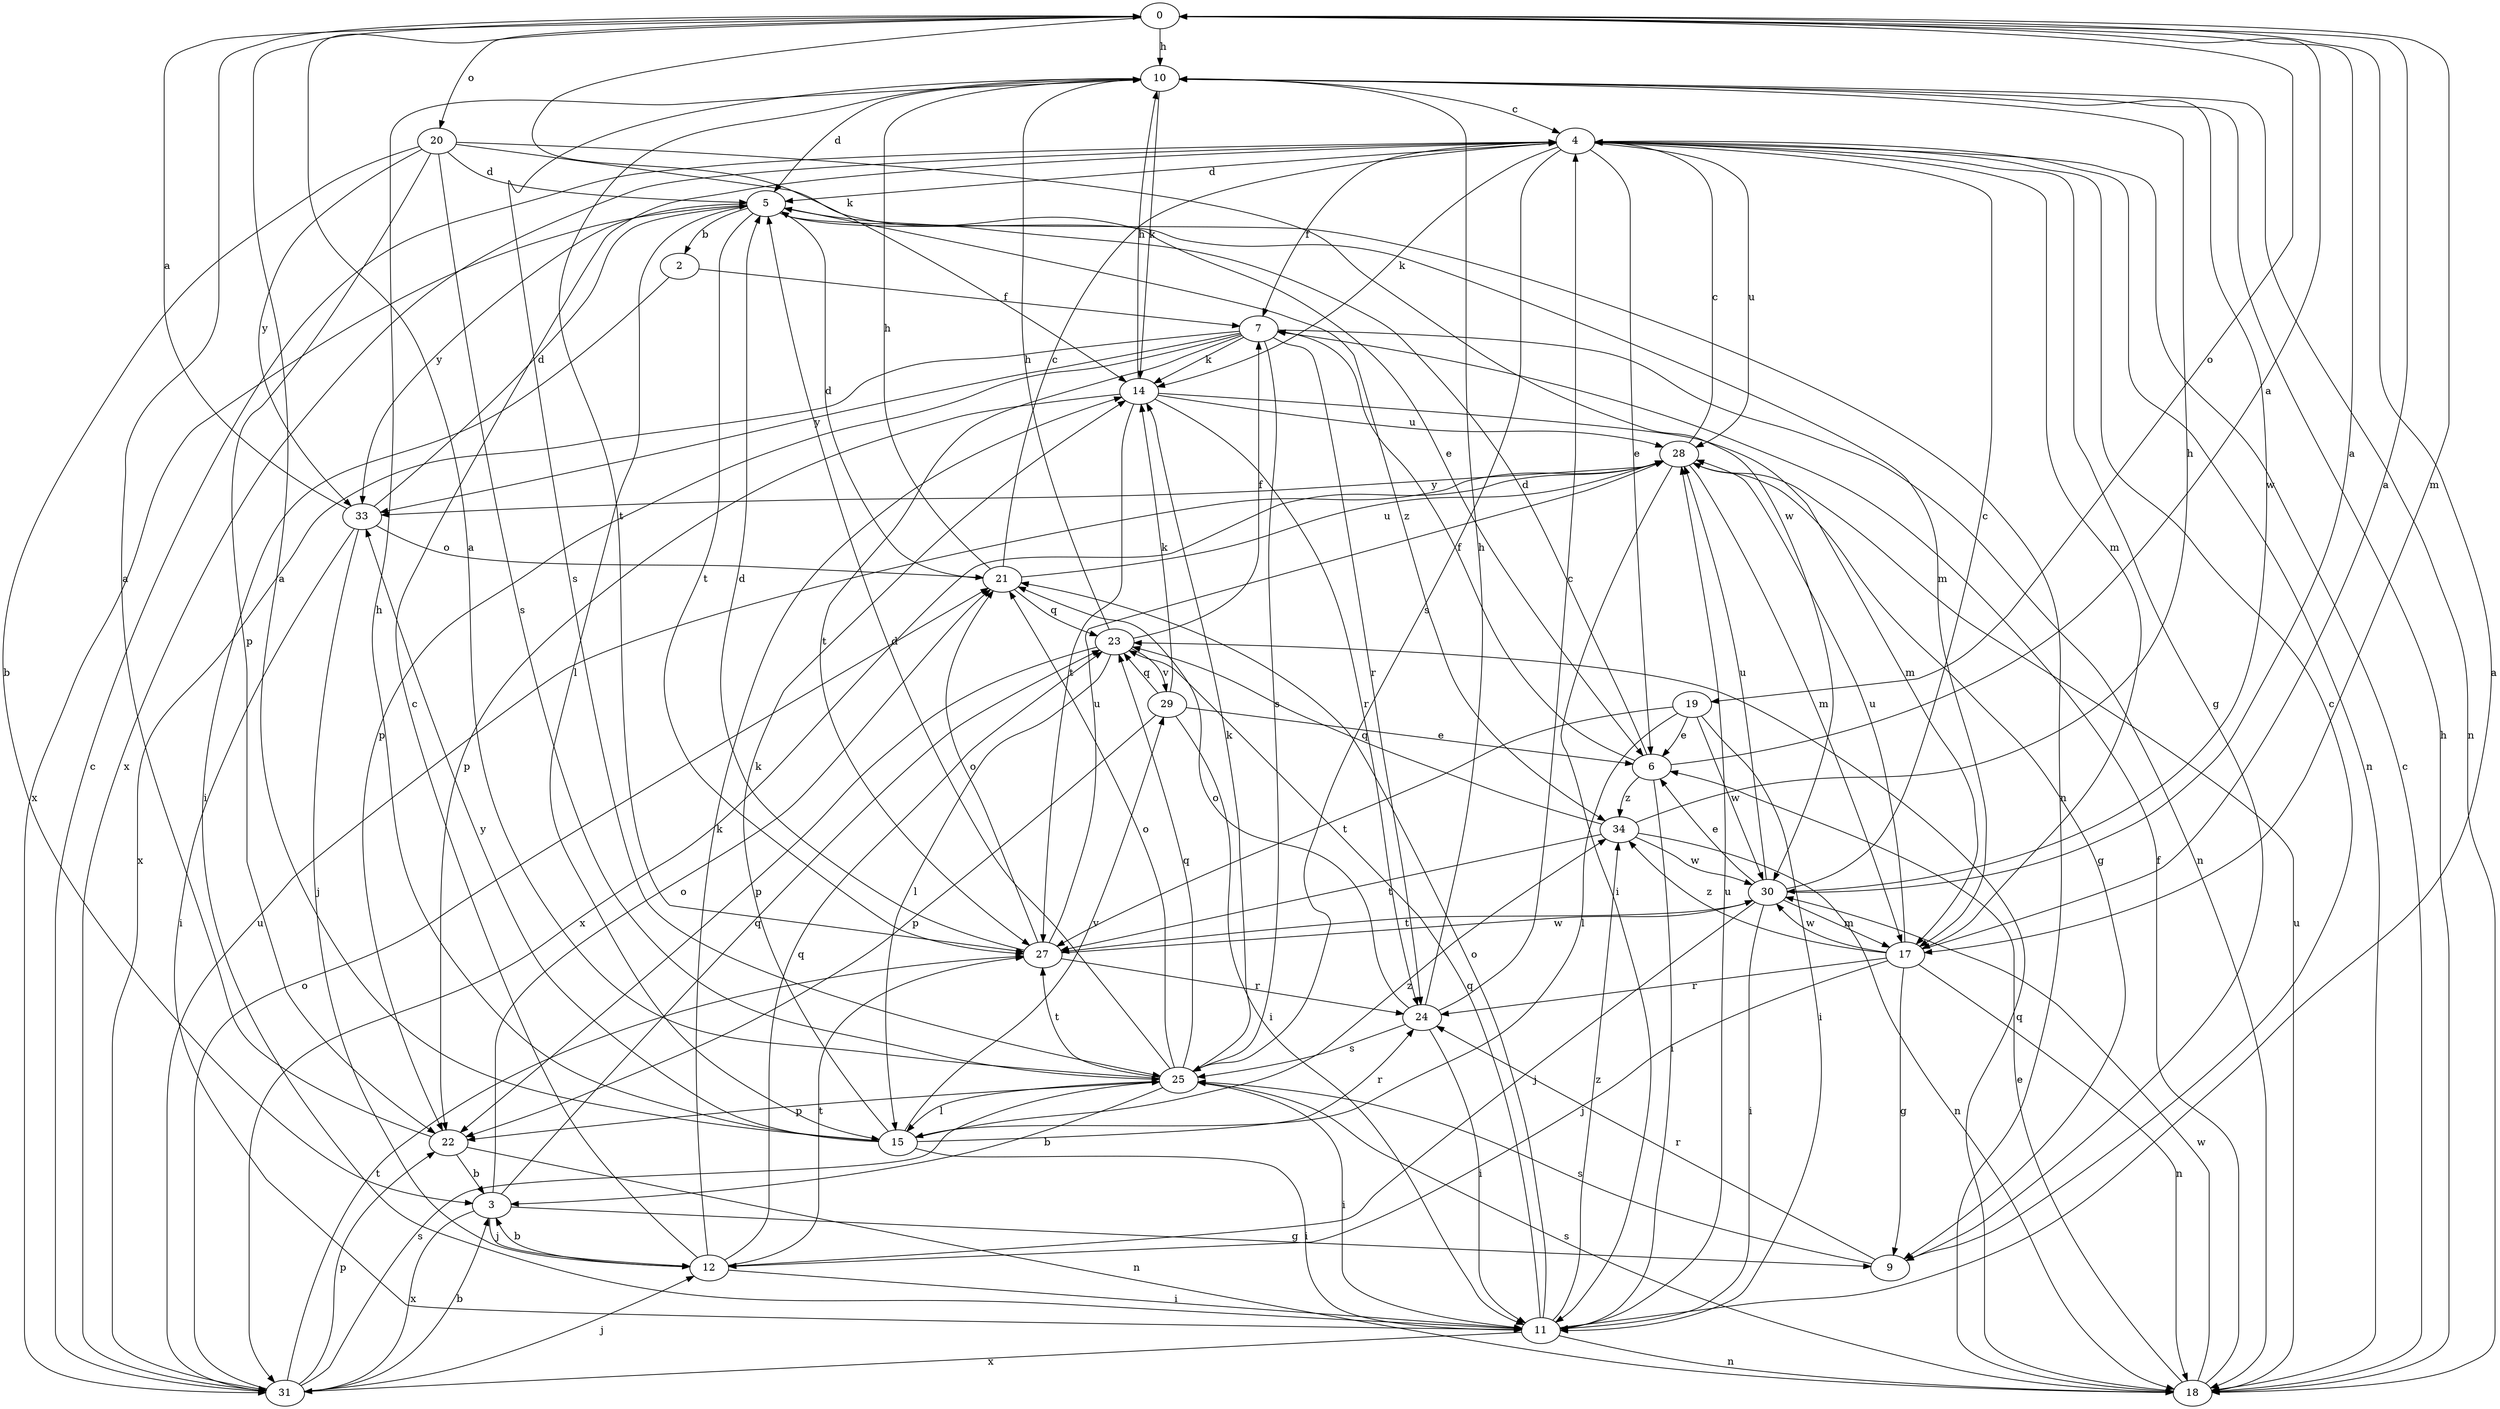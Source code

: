 strict digraph  {
0;
2;
3;
4;
5;
6;
7;
9;
10;
11;
12;
14;
15;
17;
18;
19;
20;
21;
22;
23;
24;
25;
27;
28;
29;
30;
31;
33;
34;
0 -> 10  [label=h];
0 -> 14  [label=k];
0 -> 17  [label=m];
0 -> 19  [label=o];
0 -> 20  [label=o];
2 -> 7  [label=f];
2 -> 11  [label=i];
3 -> 9  [label=g];
3 -> 12  [label=j];
3 -> 21  [label=o];
3 -> 23  [label=q];
3 -> 31  [label=x];
4 -> 5  [label=d];
4 -> 6  [label=e];
4 -> 7  [label=f];
4 -> 9  [label=g];
4 -> 14  [label=k];
4 -> 17  [label=m];
4 -> 18  [label=n];
4 -> 25  [label=s];
4 -> 28  [label=u];
4 -> 31  [label=x];
5 -> 2  [label=b];
5 -> 15  [label=l];
5 -> 17  [label=m];
5 -> 18  [label=n];
5 -> 27  [label=t];
5 -> 31  [label=x];
5 -> 33  [label=y];
5 -> 34  [label=z];
6 -> 0  [label=a];
6 -> 5  [label=d];
6 -> 7  [label=f];
6 -> 11  [label=i];
6 -> 34  [label=z];
7 -> 14  [label=k];
7 -> 18  [label=n];
7 -> 22  [label=p];
7 -> 24  [label=r];
7 -> 25  [label=s];
7 -> 27  [label=t];
7 -> 31  [label=x];
7 -> 33  [label=y];
9 -> 4  [label=c];
9 -> 24  [label=r];
9 -> 25  [label=s];
10 -> 4  [label=c];
10 -> 5  [label=d];
10 -> 14  [label=k];
10 -> 18  [label=n];
10 -> 25  [label=s];
10 -> 27  [label=t];
10 -> 30  [label=w];
11 -> 0  [label=a];
11 -> 18  [label=n];
11 -> 21  [label=o];
11 -> 23  [label=q];
11 -> 28  [label=u];
11 -> 31  [label=x];
11 -> 34  [label=z];
12 -> 3  [label=b];
12 -> 4  [label=c];
12 -> 11  [label=i];
12 -> 14  [label=k];
12 -> 23  [label=q];
12 -> 27  [label=t];
14 -> 10  [label=h];
14 -> 17  [label=m];
14 -> 22  [label=p];
14 -> 24  [label=r];
14 -> 27  [label=t];
14 -> 28  [label=u];
15 -> 0  [label=a];
15 -> 10  [label=h];
15 -> 11  [label=i];
15 -> 14  [label=k];
15 -> 24  [label=r];
15 -> 29  [label=v];
15 -> 33  [label=y];
15 -> 34  [label=z];
17 -> 0  [label=a];
17 -> 9  [label=g];
17 -> 12  [label=j];
17 -> 18  [label=n];
17 -> 24  [label=r];
17 -> 28  [label=u];
17 -> 30  [label=w];
17 -> 34  [label=z];
18 -> 4  [label=c];
18 -> 6  [label=e];
18 -> 7  [label=f];
18 -> 10  [label=h];
18 -> 23  [label=q];
18 -> 25  [label=s];
18 -> 28  [label=u];
18 -> 30  [label=w];
19 -> 6  [label=e];
19 -> 11  [label=i];
19 -> 15  [label=l];
19 -> 27  [label=t];
19 -> 30  [label=w];
20 -> 3  [label=b];
20 -> 5  [label=d];
20 -> 6  [label=e];
20 -> 22  [label=p];
20 -> 25  [label=s];
20 -> 30  [label=w];
20 -> 33  [label=y];
21 -> 4  [label=c];
21 -> 5  [label=d];
21 -> 10  [label=h];
21 -> 23  [label=q];
21 -> 28  [label=u];
22 -> 0  [label=a];
22 -> 3  [label=b];
22 -> 18  [label=n];
23 -> 7  [label=f];
23 -> 10  [label=h];
23 -> 15  [label=l];
23 -> 22  [label=p];
23 -> 29  [label=v];
24 -> 4  [label=c];
24 -> 10  [label=h];
24 -> 11  [label=i];
24 -> 21  [label=o];
24 -> 25  [label=s];
25 -> 0  [label=a];
25 -> 3  [label=b];
25 -> 5  [label=d];
25 -> 11  [label=i];
25 -> 14  [label=k];
25 -> 15  [label=l];
25 -> 21  [label=o];
25 -> 22  [label=p];
25 -> 23  [label=q];
25 -> 27  [label=t];
27 -> 5  [label=d];
27 -> 21  [label=o];
27 -> 24  [label=r];
27 -> 28  [label=u];
27 -> 30  [label=w];
28 -> 4  [label=c];
28 -> 9  [label=g];
28 -> 11  [label=i];
28 -> 17  [label=m];
28 -> 31  [label=x];
28 -> 33  [label=y];
29 -> 6  [label=e];
29 -> 11  [label=i];
29 -> 14  [label=k];
29 -> 22  [label=p];
29 -> 23  [label=q];
30 -> 0  [label=a];
30 -> 4  [label=c];
30 -> 6  [label=e];
30 -> 11  [label=i];
30 -> 12  [label=j];
30 -> 17  [label=m];
30 -> 27  [label=t];
30 -> 28  [label=u];
31 -> 3  [label=b];
31 -> 4  [label=c];
31 -> 12  [label=j];
31 -> 21  [label=o];
31 -> 22  [label=p];
31 -> 25  [label=s];
31 -> 27  [label=t];
31 -> 28  [label=u];
33 -> 0  [label=a];
33 -> 5  [label=d];
33 -> 11  [label=i];
33 -> 12  [label=j];
33 -> 21  [label=o];
34 -> 10  [label=h];
34 -> 18  [label=n];
34 -> 23  [label=q];
34 -> 27  [label=t];
34 -> 30  [label=w];
}
